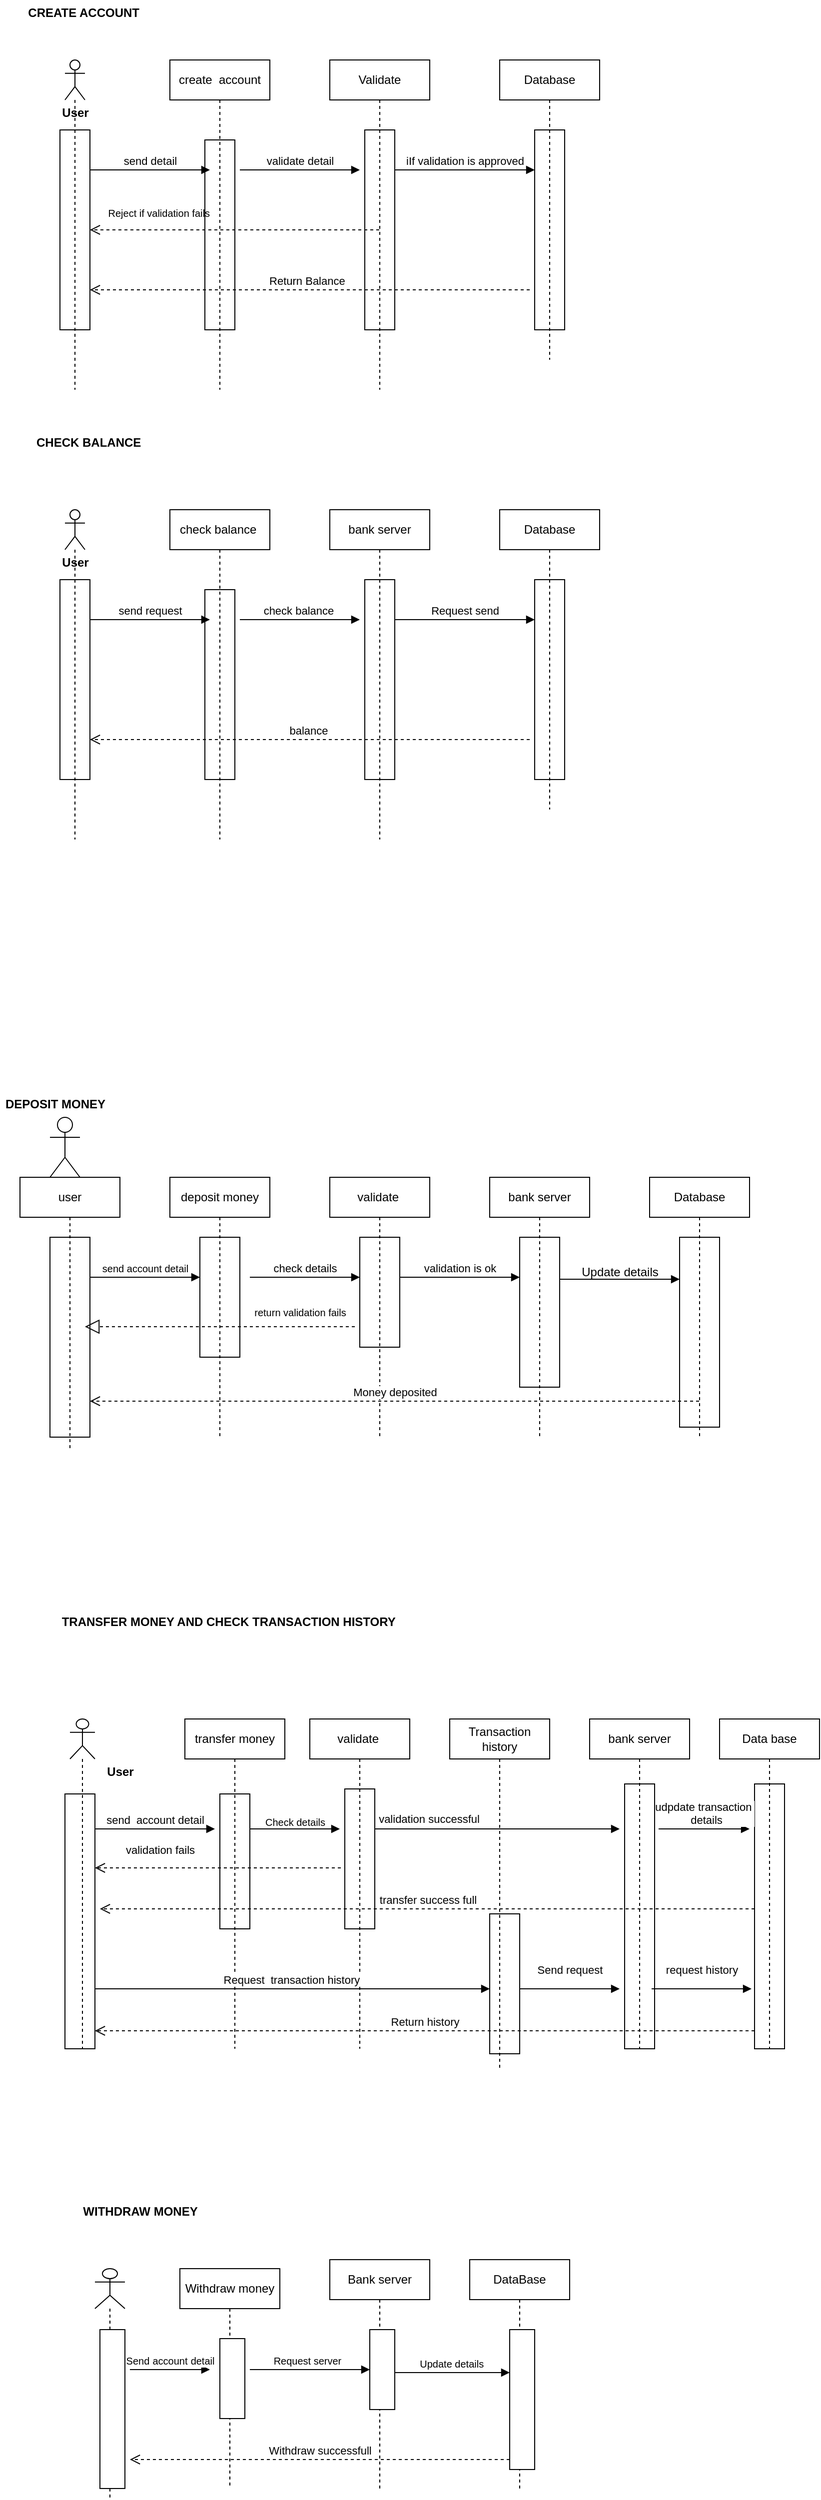 <mxfile version="21.6.5" type="google">
  <diagram name="Page-1" id="2YBvvXClWsGukQMizWep">
    <mxGraphModel grid="1" page="1" gridSize="10" guides="1" tooltips="1" connect="1" arrows="1" fold="1" pageScale="1" pageWidth="850" pageHeight="1100" math="0" shadow="0">
      <root>
        <mxCell id="0" />
        <mxCell id="1" parent="0" />
        <mxCell id="Ou_N5x9fKQxc97PZ3MWn-7" value="create&amp;nbsp; account" style="shape=umlLifeline;perimeter=lifelinePerimeter;whiteSpace=wrap;html=1;container=1;dropTarget=0;collapsible=0;recursiveResize=0;outlineConnect=0;portConstraint=eastwest;newEdgeStyle={&quot;edgeStyle&quot;:&quot;elbowEdgeStyle&quot;,&quot;elbow&quot;:&quot;vertical&quot;,&quot;curved&quot;:0,&quot;rounded&quot;:0};" vertex="1" parent="1">
          <mxGeometry x="200" y="80" width="100" height="330" as="geometry" />
        </mxCell>
        <mxCell id="Ou_N5x9fKQxc97PZ3MWn-10" value="" style="html=1;points=[];perimeter=orthogonalPerimeter;outlineConnect=0;targetShapes=umlLifeline;portConstraint=eastwest;newEdgeStyle={&quot;edgeStyle&quot;:&quot;elbowEdgeStyle&quot;,&quot;elbow&quot;:&quot;vertical&quot;,&quot;curved&quot;:0,&quot;rounded&quot;:0};fillColor=none;" vertex="1" parent="Ou_N5x9fKQxc97PZ3MWn-7">
          <mxGeometry x="35" y="80" width="30" height="190" as="geometry" />
        </mxCell>
        <mxCell id="Ou_N5x9fKQxc97PZ3MWn-5" value="" style="html=1;points=[];perimeter=orthogonalPerimeter;outlineConnect=0;targetShapes=umlLifeline;portConstraint=eastwest;newEdgeStyle={&quot;edgeStyle&quot;:&quot;elbowEdgeStyle&quot;,&quot;elbow&quot;:&quot;vertical&quot;,&quot;curved&quot;:0,&quot;rounded&quot;:0};" vertex="1" parent="1">
          <mxGeometry x="90" y="150" width="30" height="200" as="geometry" />
        </mxCell>
        <mxCell id="Ou_N5x9fKQxc97PZ3MWn-6" value="" style="shape=umlLifeline;perimeter=lifelinePerimeter;whiteSpace=wrap;html=1;container=1;dropTarget=0;collapsible=0;recursiveResize=0;outlineConnect=0;portConstraint=eastwest;newEdgeStyle={&quot;edgeStyle&quot;:&quot;elbowEdgeStyle&quot;,&quot;elbow&quot;:&quot;vertical&quot;,&quot;curved&quot;:0,&quot;rounded&quot;:0};participant=umlActor;" vertex="1" parent="1">
          <mxGeometry x="95" y="80" width="20" height="330" as="geometry" />
        </mxCell>
        <mxCell id="Ou_N5x9fKQxc97PZ3MWn-8" value="Validate" style="shape=umlLifeline;perimeter=lifelinePerimeter;whiteSpace=wrap;html=1;container=1;dropTarget=0;collapsible=0;recursiveResize=0;outlineConnect=0;portConstraint=eastwest;newEdgeStyle={&quot;edgeStyle&quot;:&quot;elbowEdgeStyle&quot;,&quot;elbow&quot;:&quot;vertical&quot;,&quot;curved&quot;:0,&quot;rounded&quot;:0};" vertex="1" parent="1">
          <mxGeometry x="360" y="80" width="100" height="330" as="geometry" />
        </mxCell>
        <mxCell id="Ou_N5x9fKQxc97PZ3MWn-12" value="" style="html=1;points=[];perimeter=orthogonalPerimeter;outlineConnect=0;targetShapes=umlLifeline;portConstraint=eastwest;newEdgeStyle={&quot;edgeStyle&quot;:&quot;elbowEdgeStyle&quot;,&quot;elbow&quot;:&quot;vertical&quot;,&quot;curved&quot;:0,&quot;rounded&quot;:0};fillColor=none;" vertex="1" parent="Ou_N5x9fKQxc97PZ3MWn-8">
          <mxGeometry x="35" y="70" width="30" height="200" as="geometry" />
        </mxCell>
        <mxCell id="Ou_N5x9fKQxc97PZ3MWn-9" value="Database" style="shape=umlLifeline;perimeter=lifelinePerimeter;whiteSpace=wrap;html=1;container=1;dropTarget=0;collapsible=0;recursiveResize=0;outlineConnect=0;portConstraint=eastwest;newEdgeStyle={&quot;edgeStyle&quot;:&quot;elbowEdgeStyle&quot;,&quot;elbow&quot;:&quot;vertical&quot;,&quot;curved&quot;:0,&quot;rounded&quot;:0};" vertex="1" parent="1">
          <mxGeometry x="530" y="80" width="100" height="300" as="geometry" />
        </mxCell>
        <mxCell id="Ou_N5x9fKQxc97PZ3MWn-13" value="" style="html=1;points=[];perimeter=orthogonalPerimeter;outlineConnect=0;targetShapes=umlLifeline;portConstraint=eastwest;newEdgeStyle={&quot;edgeStyle&quot;:&quot;elbowEdgeStyle&quot;,&quot;elbow&quot;:&quot;vertical&quot;,&quot;curved&quot;:0,&quot;rounded&quot;:0};fillColor=none;" vertex="1" parent="Ou_N5x9fKQxc97PZ3MWn-9">
          <mxGeometry x="35" y="70" width="30" height="200" as="geometry" />
        </mxCell>
        <mxCell id="Ou_N5x9fKQxc97PZ3MWn-15" value="send detail" style="html=1;verticalAlign=bottom;endArrow=block;edgeStyle=elbowEdgeStyle;elbow=vertical;curved=0;rounded=0;" edge="1" parent="1">
          <mxGeometry width="80" relative="1" as="geometry">
            <mxPoint x="120" y="190" as="sourcePoint" />
            <mxPoint x="240" y="190" as="targetPoint" />
          </mxGeometry>
        </mxCell>
        <mxCell id="Ou_N5x9fKQxc97PZ3MWn-16" value="validate detail" style="html=1;verticalAlign=bottom;endArrow=block;edgeStyle=elbowEdgeStyle;elbow=vertical;curved=0;rounded=0;" edge="1" parent="1">
          <mxGeometry width="80" relative="1" as="geometry">
            <mxPoint x="270" y="190" as="sourcePoint" />
            <mxPoint x="390" y="190" as="targetPoint" />
          </mxGeometry>
        </mxCell>
        <mxCell id="Ou_N5x9fKQxc97PZ3MWn-17" value="iIf validation is approved" style="html=1;verticalAlign=bottom;endArrow=block;edgeStyle=elbowEdgeStyle;elbow=vertical;curved=0;rounded=0;" edge="1" parent="1" target="Ou_N5x9fKQxc97PZ3MWn-13">
          <mxGeometry width="80" relative="1" as="geometry">
            <mxPoint x="425" y="190" as="sourcePoint" />
            <mxPoint x="545" y="190" as="targetPoint" />
          </mxGeometry>
        </mxCell>
        <mxCell id="Ou_N5x9fKQxc97PZ3MWn-19" value="&lt;span style=&quot;font-weight: normal;&quot;&gt;&lt;font style=&quot;font-size: 10px;&quot;&gt;Reject if validation fails&amp;nbsp;&lt;/font&gt;&lt;/span&gt;" style="text;align=center;fontStyle=1;verticalAlign=middle;spacingLeft=3;spacingRight=3;strokeColor=none;rotatable=0;points=[[0,0.5],[1,0.5]];portConstraint=eastwest;html=1;" vertex="1" parent="1">
          <mxGeometry x="150" y="220" width="80" height="26" as="geometry" />
        </mxCell>
        <mxCell id="Ou_N5x9fKQxc97PZ3MWn-20" value="" style="html=1;verticalAlign=bottom;endArrow=open;dashed=1;endSize=8;edgeStyle=elbowEdgeStyle;elbow=vertical;curved=0;rounded=0;" edge="1" parent="1" source="Ou_N5x9fKQxc97PZ3MWn-8">
          <mxGeometry relative="1" as="geometry">
            <mxPoint x="200" y="250" as="sourcePoint" />
            <mxPoint x="120" y="250" as="targetPoint" />
          </mxGeometry>
        </mxCell>
        <mxCell id="Ou_N5x9fKQxc97PZ3MWn-21" value="Return Balance&amp;nbsp;&amp;nbsp;" style="html=1;verticalAlign=bottom;endArrow=open;dashed=1;endSize=8;edgeStyle=elbowEdgeStyle;elbow=vertical;curved=0;rounded=0;" edge="1" parent="1" target="Ou_N5x9fKQxc97PZ3MWn-5">
          <mxGeometry relative="1" as="geometry">
            <mxPoint x="560" y="310" as="sourcePoint" />
            <mxPoint x="480" y="310" as="targetPoint" />
          </mxGeometry>
        </mxCell>
        <mxCell id="Ou_N5x9fKQxc97PZ3MWn-22" value="User" style="text;align=center;fontStyle=1;verticalAlign=middle;spacingLeft=3;spacingRight=3;strokeColor=none;rotatable=0;points=[[0,0.5],[1,0.5]];portConstraint=eastwest;html=1;" vertex="1" parent="1">
          <mxGeometry x="65" y="120" width="80" height="26" as="geometry" />
        </mxCell>
        <mxCell id="MSEH762dAfrZzI9FpVPi-16" value="check balance&amp;nbsp;" style="shape=umlLifeline;perimeter=lifelinePerimeter;whiteSpace=wrap;html=1;container=1;dropTarget=0;collapsible=0;recursiveResize=0;outlineConnect=0;portConstraint=eastwest;newEdgeStyle={&quot;edgeStyle&quot;:&quot;elbowEdgeStyle&quot;,&quot;elbow&quot;:&quot;vertical&quot;,&quot;curved&quot;:0,&quot;rounded&quot;:0};" vertex="1" parent="1">
          <mxGeometry x="200" y="530" width="100" height="330" as="geometry" />
        </mxCell>
        <mxCell id="MSEH762dAfrZzI9FpVPi-17" value="" style="html=1;points=[];perimeter=orthogonalPerimeter;outlineConnect=0;targetShapes=umlLifeline;portConstraint=eastwest;newEdgeStyle={&quot;edgeStyle&quot;:&quot;elbowEdgeStyle&quot;,&quot;elbow&quot;:&quot;vertical&quot;,&quot;curved&quot;:0,&quot;rounded&quot;:0};fillColor=none;" vertex="1" parent="MSEH762dAfrZzI9FpVPi-16">
          <mxGeometry x="35" y="80" width="30" height="190" as="geometry" />
        </mxCell>
        <mxCell id="MSEH762dAfrZzI9FpVPi-18" value="" style="html=1;points=[];perimeter=orthogonalPerimeter;outlineConnect=0;targetShapes=umlLifeline;portConstraint=eastwest;newEdgeStyle={&quot;edgeStyle&quot;:&quot;elbowEdgeStyle&quot;,&quot;elbow&quot;:&quot;vertical&quot;,&quot;curved&quot;:0,&quot;rounded&quot;:0};" vertex="1" parent="1">
          <mxGeometry x="90" y="600" width="30" height="200" as="geometry" />
        </mxCell>
        <mxCell id="MSEH762dAfrZzI9FpVPi-19" value="" style="shape=umlLifeline;perimeter=lifelinePerimeter;whiteSpace=wrap;html=1;container=1;dropTarget=0;collapsible=0;recursiveResize=0;outlineConnect=0;portConstraint=eastwest;newEdgeStyle={&quot;edgeStyle&quot;:&quot;elbowEdgeStyle&quot;,&quot;elbow&quot;:&quot;vertical&quot;,&quot;curved&quot;:0,&quot;rounded&quot;:0};participant=umlActor;" vertex="1" parent="1">
          <mxGeometry x="95" y="530" width="20" height="330" as="geometry" />
        </mxCell>
        <mxCell id="MSEH762dAfrZzI9FpVPi-20" value="bank server" style="shape=umlLifeline;perimeter=lifelinePerimeter;whiteSpace=wrap;html=1;container=1;dropTarget=0;collapsible=0;recursiveResize=0;outlineConnect=0;portConstraint=eastwest;newEdgeStyle={&quot;edgeStyle&quot;:&quot;elbowEdgeStyle&quot;,&quot;elbow&quot;:&quot;vertical&quot;,&quot;curved&quot;:0,&quot;rounded&quot;:0};" vertex="1" parent="1">
          <mxGeometry x="360" y="530" width="100" height="330" as="geometry" />
        </mxCell>
        <mxCell id="MSEH762dAfrZzI9FpVPi-21" value="" style="html=1;points=[];perimeter=orthogonalPerimeter;outlineConnect=0;targetShapes=umlLifeline;portConstraint=eastwest;newEdgeStyle={&quot;edgeStyle&quot;:&quot;elbowEdgeStyle&quot;,&quot;elbow&quot;:&quot;vertical&quot;,&quot;curved&quot;:0,&quot;rounded&quot;:0};fillColor=none;" vertex="1" parent="MSEH762dAfrZzI9FpVPi-20">
          <mxGeometry x="35" y="70" width="30" height="200" as="geometry" />
        </mxCell>
        <mxCell id="MSEH762dAfrZzI9FpVPi-22" value="Database" style="shape=umlLifeline;perimeter=lifelinePerimeter;whiteSpace=wrap;html=1;container=1;dropTarget=0;collapsible=0;recursiveResize=0;outlineConnect=0;portConstraint=eastwest;newEdgeStyle={&quot;edgeStyle&quot;:&quot;elbowEdgeStyle&quot;,&quot;elbow&quot;:&quot;vertical&quot;,&quot;curved&quot;:0,&quot;rounded&quot;:0};" vertex="1" parent="1">
          <mxGeometry x="530" y="530" width="100" height="300" as="geometry" />
        </mxCell>
        <mxCell id="MSEH762dAfrZzI9FpVPi-23" value="" style="html=1;points=[];perimeter=orthogonalPerimeter;outlineConnect=0;targetShapes=umlLifeline;portConstraint=eastwest;newEdgeStyle={&quot;edgeStyle&quot;:&quot;elbowEdgeStyle&quot;,&quot;elbow&quot;:&quot;vertical&quot;,&quot;curved&quot;:0,&quot;rounded&quot;:0};fillColor=none;" vertex="1" parent="MSEH762dAfrZzI9FpVPi-22">
          <mxGeometry x="35" y="70" width="30" height="200" as="geometry" />
        </mxCell>
        <mxCell id="MSEH762dAfrZzI9FpVPi-24" value="send request" style="html=1;verticalAlign=bottom;endArrow=block;edgeStyle=elbowEdgeStyle;elbow=horizontal;curved=0;rounded=0;" edge="1" parent="1">
          <mxGeometry width="80" relative="1" as="geometry">
            <mxPoint x="120" y="640" as="sourcePoint" />
            <mxPoint x="240" y="640" as="targetPoint" />
          </mxGeometry>
        </mxCell>
        <mxCell id="MSEH762dAfrZzI9FpVPi-25" value="check balance&amp;nbsp;" style="html=1;verticalAlign=bottom;endArrow=block;edgeStyle=elbowEdgeStyle;elbow=horizontal;curved=0;rounded=0;" edge="1" parent="1">
          <mxGeometry width="80" relative="1" as="geometry">
            <mxPoint x="270" y="640" as="sourcePoint" />
            <mxPoint x="390" y="640" as="targetPoint" />
            <Array as="points">
              <mxPoint x="340" y="630" />
            </Array>
          </mxGeometry>
        </mxCell>
        <mxCell id="MSEH762dAfrZzI9FpVPi-26" value="Request send" style="html=1;verticalAlign=bottom;endArrow=block;edgeStyle=elbowEdgeStyle;elbow=vertical;curved=0;rounded=0;" edge="1" parent="1" target="MSEH762dAfrZzI9FpVPi-23">
          <mxGeometry width="80" relative="1" as="geometry">
            <mxPoint x="425" y="640" as="sourcePoint" />
            <mxPoint x="545" y="640" as="targetPoint" />
          </mxGeometry>
        </mxCell>
        <mxCell id="MSEH762dAfrZzI9FpVPi-29" value="balance&amp;nbsp;" style="html=1;verticalAlign=bottom;endArrow=open;dashed=1;endSize=8;edgeStyle=elbowEdgeStyle;elbow=vertical;curved=0;rounded=0;" edge="1" parent="1" target="MSEH762dAfrZzI9FpVPi-18">
          <mxGeometry relative="1" as="geometry">
            <mxPoint x="560" y="760" as="sourcePoint" />
            <mxPoint x="480" y="760" as="targetPoint" />
          </mxGeometry>
        </mxCell>
        <mxCell id="MSEH762dAfrZzI9FpVPi-30" value="User" style="text;align=center;fontStyle=1;verticalAlign=middle;spacingLeft=3;spacingRight=3;strokeColor=none;rotatable=0;points=[[0,0.5],[1,0.5]];portConstraint=eastwest;html=1;" vertex="1" parent="1">
          <mxGeometry x="65" y="570" width="80" height="26" as="geometry" />
        </mxCell>
        <mxCell id="MSEH762dAfrZzI9FpVPi-52" value="deposit money" style="shape=umlLifeline;perimeter=lifelinePerimeter;whiteSpace=wrap;html=1;container=1;dropTarget=0;collapsible=0;recursiveResize=0;outlineConnect=0;portConstraint=eastwest;newEdgeStyle={&quot;edgeStyle&quot;:&quot;elbowEdgeStyle&quot;,&quot;elbow&quot;:&quot;vertical&quot;,&quot;curved&quot;:0,&quot;rounded&quot;:0};" vertex="1" parent="1">
          <mxGeometry x="200" y="1198" width="100" height="260" as="geometry" />
        </mxCell>
        <mxCell id="MSEH762dAfrZzI9FpVPi-53" value="" style="html=1;points=[];perimeter=orthogonalPerimeter;outlineConnect=0;targetShapes=umlLifeline;portConstraint=eastwest;newEdgeStyle={&quot;edgeStyle&quot;:&quot;elbowEdgeStyle&quot;,&quot;elbow&quot;:&quot;vertical&quot;,&quot;curved&quot;:0,&quot;rounded&quot;:0};fillColor=none;" vertex="1" parent="MSEH762dAfrZzI9FpVPi-52">
          <mxGeometry x="30" y="60" width="40" height="120" as="geometry" />
        </mxCell>
        <mxCell id="MSEH762dAfrZzI9FpVPi-54" value="validate&amp;nbsp;" style="shape=umlLifeline;perimeter=lifelinePerimeter;whiteSpace=wrap;html=1;container=1;dropTarget=0;collapsible=0;recursiveResize=0;outlineConnect=0;portConstraint=eastwest;newEdgeStyle={&quot;edgeStyle&quot;:&quot;elbowEdgeStyle&quot;,&quot;elbow&quot;:&quot;vertical&quot;,&quot;curved&quot;:0,&quot;rounded&quot;:0};" vertex="1" parent="1">
          <mxGeometry x="360" y="1198" width="100" height="260" as="geometry" />
        </mxCell>
        <mxCell id="MSEH762dAfrZzI9FpVPi-55" value="" style="html=1;points=[];perimeter=orthogonalPerimeter;outlineConnect=0;targetShapes=umlLifeline;portConstraint=eastwest;newEdgeStyle={&quot;edgeStyle&quot;:&quot;elbowEdgeStyle&quot;,&quot;elbow&quot;:&quot;vertical&quot;,&quot;curved&quot;:0,&quot;rounded&quot;:0};fillColor=none;" vertex="1" parent="MSEH762dAfrZzI9FpVPi-54">
          <mxGeometry x="30" y="60" width="40" height="110" as="geometry" />
        </mxCell>
        <mxCell id="MSEH762dAfrZzI9FpVPi-56" value="bank server" style="shape=umlLifeline;perimeter=lifelinePerimeter;whiteSpace=wrap;html=1;container=1;dropTarget=0;collapsible=0;recursiveResize=0;outlineConnect=0;portConstraint=eastwest;newEdgeStyle={&quot;edgeStyle&quot;:&quot;elbowEdgeStyle&quot;,&quot;elbow&quot;:&quot;vertical&quot;,&quot;curved&quot;:0,&quot;rounded&quot;:0};" vertex="1" parent="1">
          <mxGeometry x="520" y="1198" width="100" height="262" as="geometry" />
        </mxCell>
        <mxCell id="MSEH762dAfrZzI9FpVPi-57" value="" style="html=1;points=[];perimeter=orthogonalPerimeter;outlineConnect=0;targetShapes=umlLifeline;portConstraint=eastwest;newEdgeStyle={&quot;edgeStyle&quot;:&quot;elbowEdgeStyle&quot;,&quot;elbow&quot;:&quot;vertical&quot;,&quot;curved&quot;:0,&quot;rounded&quot;:0};fillColor=none;" vertex="1" parent="MSEH762dAfrZzI9FpVPi-56">
          <mxGeometry x="30" y="60" width="40" height="150" as="geometry" />
        </mxCell>
        <mxCell id="MSEH762dAfrZzI9FpVPi-58" value="user" style="shape=umlLifeline;perimeter=lifelinePerimeter;whiteSpace=wrap;html=1;container=1;dropTarget=0;collapsible=0;recursiveResize=0;outlineConnect=0;portConstraint=eastwest;newEdgeStyle={&quot;edgeStyle&quot;:&quot;elbowEdgeStyle&quot;,&quot;elbow&quot;:&quot;vertical&quot;,&quot;curved&quot;:0,&quot;rounded&quot;:0};" vertex="1" parent="1">
          <mxGeometry x="50" y="1198" width="100" height="272" as="geometry" />
        </mxCell>
        <mxCell id="MSEH762dAfrZzI9FpVPi-59" value="" style="html=1;points=[];perimeter=orthogonalPerimeter;outlineConnect=0;targetShapes=umlLifeline;portConstraint=eastwest;newEdgeStyle={&quot;edgeStyle&quot;:&quot;elbowEdgeStyle&quot;,&quot;elbow&quot;:&quot;vertical&quot;,&quot;curved&quot;:0,&quot;rounded&quot;:0};fillColor=none;" vertex="1" parent="MSEH762dAfrZzI9FpVPi-58">
          <mxGeometry x="30" y="60" width="40" height="200" as="geometry" />
        </mxCell>
        <mxCell id="MSEH762dAfrZzI9FpVPi-60" value="" style="shape=umlActor;verticalLabelPosition=bottom;verticalAlign=top;html=1;" vertex="1" parent="1">
          <mxGeometry x="80" y="1138" width="30" height="60" as="geometry" />
        </mxCell>
        <mxCell id="MSEH762dAfrZzI9FpVPi-61" value="&lt;span style=&quot;font-size: 10px;&quot;&gt;send account detail&lt;/span&gt;" style="html=1;verticalAlign=bottom;endArrow=block;edgeStyle=elbowEdgeStyle;elbow=vertical;curved=0;rounded=0;" edge="1" parent="1" target="MSEH762dAfrZzI9FpVPi-53">
          <mxGeometry width="80" relative="1" as="geometry">
            <mxPoint x="120" y="1298" as="sourcePoint" />
            <mxPoint x="200" y="1298" as="targetPoint" />
          </mxGeometry>
        </mxCell>
        <mxCell id="MSEH762dAfrZzI9FpVPi-62" value="check details" style="html=1;verticalAlign=bottom;endArrow=block;edgeStyle=elbowEdgeStyle;elbow=vertical;curved=0;rounded=0;" edge="1" parent="1">
          <mxGeometry width="80" relative="1" as="geometry">
            <mxPoint x="280" y="1298" as="sourcePoint" />
            <mxPoint x="390" y="1298" as="targetPoint" />
          </mxGeometry>
        </mxCell>
        <mxCell id="MSEH762dAfrZzI9FpVPi-63" value="validation is ok" style="html=1;verticalAlign=bottom;endArrow=block;edgeStyle=elbowEdgeStyle;elbow=vertical;curved=0;rounded=0;" edge="1" parent="1" target="MSEH762dAfrZzI9FpVPi-57">
          <mxGeometry width="80" relative="1" as="geometry">
            <mxPoint x="430" y="1298" as="sourcePoint" />
            <mxPoint x="540" y="1298" as="targetPoint" />
          </mxGeometry>
        </mxCell>
        <mxCell id="MSEH762dAfrZzI9FpVPi-64" value="" style="endArrow=block;dashed=1;endFill=0;endSize=12;html=1;rounded=0;" edge="1" parent="1">
          <mxGeometry width="160" relative="1" as="geometry">
            <mxPoint x="385" y="1347.5" as="sourcePoint" />
            <mxPoint x="115" y="1347.5" as="targetPoint" />
          </mxGeometry>
        </mxCell>
        <mxCell id="MSEH762dAfrZzI9FpVPi-65" value="&lt;font style=&quot;font-size: 10px;&quot;&gt;&lt;span style=&quot;font-weight: normal;&quot;&gt;return validation&lt;/span&gt; &lt;span style=&quot;font-weight: normal;&quot;&gt;fails&lt;/span&gt;&lt;/font&gt;" style="text;align=center;fontStyle=1;verticalAlign=middle;spacingLeft=3;spacingRight=3;strokeColor=none;rotatable=0;points=[[0,0.5],[1,0.5]];portConstraint=eastwest;html=1;" vertex="1" parent="1">
          <mxGeometry x="290" y="1320" width="80" height="26" as="geometry" />
        </mxCell>
        <mxCell id="MSEH762dAfrZzI9FpVPi-68" value="Database" style="shape=umlLifeline;perimeter=lifelinePerimeter;whiteSpace=wrap;html=1;container=1;dropTarget=0;collapsible=0;recursiveResize=0;outlineConnect=0;portConstraint=eastwest;newEdgeStyle={&quot;edgeStyle&quot;:&quot;elbowEdgeStyle&quot;,&quot;elbow&quot;:&quot;vertical&quot;,&quot;curved&quot;:0,&quot;rounded&quot;:0};" vertex="1" parent="1">
          <mxGeometry x="680" y="1198" width="100" height="262" as="geometry" />
        </mxCell>
        <mxCell id="MSEH762dAfrZzI9FpVPi-71" value="" style="html=1;points=[];perimeter=orthogonalPerimeter;outlineConnect=0;targetShapes=umlLifeline;portConstraint=eastwest;newEdgeStyle={&quot;edgeStyle&quot;:&quot;elbowEdgeStyle&quot;,&quot;elbow&quot;:&quot;vertical&quot;,&quot;curved&quot;:0,&quot;rounded&quot;:0};fillColor=none;" vertex="1" parent="MSEH762dAfrZzI9FpVPi-68">
          <mxGeometry x="30" y="60" width="40" height="190" as="geometry" />
        </mxCell>
        <mxCell id="MSEH762dAfrZzI9FpVPi-70" value="" style="html=1;verticalAlign=bottom;endArrow=block;edgeStyle=elbowEdgeStyle;elbow=vertical;curved=0;rounded=0;" edge="1" parent="1">
          <mxGeometry width="80" relative="1" as="geometry">
            <mxPoint x="590" y="1300" as="sourcePoint" />
            <mxPoint x="710" y="1300" as="targetPoint" />
          </mxGeometry>
        </mxCell>
        <mxCell id="MSEH762dAfrZzI9FpVPi-73" value="&lt;span style=&quot;font-weight: normal;&quot;&gt;Update&lt;/span&gt; &lt;span style=&quot;font-weight: normal;&quot;&gt;details&lt;/span&gt;" style="text;align=center;fontStyle=1;verticalAlign=middle;spacingLeft=3;spacingRight=3;strokeColor=none;rotatable=0;points=[[0,0.5],[1,0.5]];portConstraint=eastwest;html=1;" vertex="1" parent="1">
          <mxGeometry x="610" y="1280" width="80" height="26" as="geometry" />
        </mxCell>
        <mxCell id="MSEH762dAfrZzI9FpVPi-75" value="Money deposited" style="html=1;verticalAlign=bottom;endArrow=open;dashed=1;endSize=8;edgeStyle=elbowEdgeStyle;elbow=vertical;curved=0;rounded=0;" edge="1" parent="1">
          <mxGeometry relative="1" as="geometry">
            <mxPoint x="729.5" y="1422" as="sourcePoint" />
            <mxPoint x="120" y="1422" as="targetPoint" />
          </mxGeometry>
        </mxCell>
        <mxCell id="MSEH762dAfrZzI9FpVPi-86" value="transfer money" style="shape=umlLifeline;perimeter=lifelinePerimeter;whiteSpace=wrap;html=1;container=1;dropTarget=0;collapsible=0;recursiveResize=0;outlineConnect=0;portConstraint=eastwest;newEdgeStyle={&quot;edgeStyle&quot;:&quot;elbowEdgeStyle&quot;,&quot;elbow&quot;:&quot;vertical&quot;,&quot;curved&quot;:0,&quot;rounded&quot;:0};" vertex="1" parent="1">
          <mxGeometry x="215" y="1740" width="100" height="330" as="geometry" />
        </mxCell>
        <mxCell id="MSEH762dAfrZzI9FpVPi-87" value="" style="html=1;points=[];perimeter=orthogonalPerimeter;outlineConnect=0;targetShapes=umlLifeline;portConstraint=eastwest;newEdgeStyle={&quot;edgeStyle&quot;:&quot;elbowEdgeStyle&quot;,&quot;elbow&quot;:&quot;vertical&quot;,&quot;curved&quot;:0,&quot;rounded&quot;:0};fillColor=none;strokeColor=default;" vertex="1" parent="MSEH762dAfrZzI9FpVPi-86">
          <mxGeometry x="35" y="75" width="30" height="135" as="geometry" />
        </mxCell>
        <mxCell id="MSEH762dAfrZzI9FpVPi-89" value="" style="shape=umlLifeline;perimeter=lifelinePerimeter;whiteSpace=wrap;html=1;container=1;dropTarget=0;collapsible=0;recursiveResize=0;outlineConnect=0;portConstraint=eastwest;newEdgeStyle={&quot;edgeStyle&quot;:&quot;elbowEdgeStyle&quot;,&quot;elbow&quot;:&quot;vertical&quot;,&quot;curved&quot;:0,&quot;rounded&quot;:0};participant=umlActor;" vertex="1" parent="1">
          <mxGeometry x="100" y="1740" width="25" height="330" as="geometry" />
        </mxCell>
        <mxCell id="MSEH762dAfrZzI9FpVPi-88" value="" style="html=1;points=[];perimeter=orthogonalPerimeter;outlineConnect=0;targetShapes=umlLifeline;portConstraint=eastwest;newEdgeStyle={&quot;edgeStyle&quot;:&quot;elbowEdgeStyle&quot;,&quot;elbow&quot;:&quot;vertical&quot;,&quot;curved&quot;:0,&quot;rounded&quot;:0};fillColor=none;" vertex="1" parent="MSEH762dAfrZzI9FpVPi-89">
          <mxGeometry x="-5" y="75" width="30" height="255" as="geometry" />
        </mxCell>
        <mxCell id="MSEH762dAfrZzI9FpVPi-90" value="validate&amp;nbsp;" style="shape=umlLifeline;perimeter=lifelinePerimeter;whiteSpace=wrap;html=1;container=1;dropTarget=0;collapsible=0;recursiveResize=0;outlineConnect=0;portConstraint=eastwest;newEdgeStyle={&quot;edgeStyle&quot;:&quot;elbowEdgeStyle&quot;,&quot;elbow&quot;:&quot;vertical&quot;,&quot;curved&quot;:0,&quot;rounded&quot;:0};" vertex="1" parent="1">
          <mxGeometry x="340" y="1740" width="100" height="330" as="geometry" />
        </mxCell>
        <mxCell id="MSEH762dAfrZzI9FpVPi-91" value="" style="html=1;points=[];perimeter=orthogonalPerimeter;outlineConnect=0;targetShapes=umlLifeline;portConstraint=eastwest;newEdgeStyle={&quot;edgeStyle&quot;:&quot;elbowEdgeStyle&quot;,&quot;elbow&quot;:&quot;vertical&quot;,&quot;curved&quot;:0,&quot;rounded&quot;:0};fillColor=none;" vertex="1" parent="MSEH762dAfrZzI9FpVPi-90">
          <mxGeometry x="35" y="70" width="30" height="140" as="geometry" />
        </mxCell>
        <mxCell id="MSEH762dAfrZzI9FpVPi-92" value="Transaction history" style="shape=umlLifeline;perimeter=lifelinePerimeter;whiteSpace=wrap;html=1;container=1;dropTarget=0;collapsible=0;recursiveResize=0;outlineConnect=0;portConstraint=eastwest;newEdgeStyle={&quot;edgeStyle&quot;:&quot;elbowEdgeStyle&quot;,&quot;elbow&quot;:&quot;vertical&quot;,&quot;curved&quot;:0,&quot;rounded&quot;:0};" vertex="1" parent="1">
          <mxGeometry x="480" y="1740" width="100" height="350" as="geometry" />
        </mxCell>
        <mxCell id="MSEH762dAfrZzI9FpVPi-93" value="" style="html=1;points=[];perimeter=orthogonalPerimeter;outlineConnect=0;targetShapes=umlLifeline;portConstraint=eastwest;newEdgeStyle={&quot;edgeStyle&quot;:&quot;elbowEdgeStyle&quot;,&quot;elbow&quot;:&quot;vertical&quot;,&quot;curved&quot;:0,&quot;rounded&quot;:0};fillColor=none;" vertex="1" parent="MSEH762dAfrZzI9FpVPi-92">
          <mxGeometry x="40" y="195" width="30" height="140" as="geometry" />
        </mxCell>
        <mxCell id="MSEH762dAfrZzI9FpVPi-94" value="send&amp;nbsp; account detail" style="html=1;verticalAlign=bottom;endArrow=block;edgeStyle=elbowEdgeStyle;elbow=horizontal;curved=0;rounded=0;" edge="1" parent="1">
          <mxGeometry width="80" relative="1" as="geometry">
            <mxPoint x="125" y="1850" as="sourcePoint" />
            <mxPoint x="245" y="1850" as="targetPoint" />
          </mxGeometry>
        </mxCell>
        <mxCell id="MSEH762dAfrZzI9FpVPi-95" value="" style="html=1;verticalAlign=bottom;endArrow=block;edgeStyle=elbowEdgeStyle;elbow=horizontal;curved=0;rounded=0;" edge="1" parent="1">
          <mxGeometry width="80" relative="1" as="geometry">
            <mxPoint x="280" y="1850" as="sourcePoint" />
            <mxPoint x="370" y="1850" as="targetPoint" />
            <Array as="points">
              <mxPoint x="350" y="1830" />
            </Array>
          </mxGeometry>
        </mxCell>
        <mxCell id="MSEH762dAfrZzI9FpVPi-98" value="User" style="text;align=center;fontStyle=1;verticalAlign=middle;spacingLeft=3;spacingRight=3;strokeColor=none;rotatable=0;points=[[0,0.5],[1,0.5]];portConstraint=eastwest;html=1;" vertex="1" parent="1">
          <mxGeometry x="110" y="1780" width="80" height="26" as="geometry" />
        </mxCell>
        <mxCell id="MSEH762dAfrZzI9FpVPi-99" value="bank server" style="shape=umlLifeline;perimeter=lifelinePerimeter;whiteSpace=wrap;html=1;container=1;dropTarget=0;collapsible=0;recursiveResize=0;outlineConnect=0;portConstraint=eastwest;newEdgeStyle={&quot;edgeStyle&quot;:&quot;elbowEdgeStyle&quot;,&quot;elbow&quot;:&quot;vertical&quot;,&quot;curved&quot;:0,&quot;rounded&quot;:0};" vertex="1" parent="1">
          <mxGeometry x="620" y="1740" width="100" height="330" as="geometry" />
        </mxCell>
        <mxCell id="MSEH762dAfrZzI9FpVPi-100" value="" style="html=1;points=[];perimeter=orthogonalPerimeter;outlineConnect=0;targetShapes=umlLifeline;portConstraint=eastwest;newEdgeStyle={&quot;edgeStyle&quot;:&quot;elbowEdgeStyle&quot;,&quot;elbow&quot;:&quot;vertical&quot;,&quot;curved&quot;:0,&quot;rounded&quot;:0};fillColor=none;" vertex="1" parent="MSEH762dAfrZzI9FpVPi-99">
          <mxGeometry x="35" y="65" width="30" height="265" as="geometry" />
        </mxCell>
        <mxCell id="MSEH762dAfrZzI9FpVPi-101" value="Data base" style="shape=umlLifeline;perimeter=lifelinePerimeter;whiteSpace=wrap;html=1;container=1;dropTarget=0;collapsible=0;recursiveResize=0;outlineConnect=0;portConstraint=eastwest;newEdgeStyle={&quot;edgeStyle&quot;:&quot;elbowEdgeStyle&quot;,&quot;elbow&quot;:&quot;vertical&quot;,&quot;curved&quot;:0,&quot;rounded&quot;:0};" vertex="1" parent="1">
          <mxGeometry x="750" y="1740" width="100" height="330" as="geometry" />
        </mxCell>
        <mxCell id="MSEH762dAfrZzI9FpVPi-102" value="" style="html=1;points=[];perimeter=orthogonalPerimeter;outlineConnect=0;targetShapes=umlLifeline;portConstraint=eastwest;newEdgeStyle={&quot;edgeStyle&quot;:&quot;elbowEdgeStyle&quot;,&quot;elbow&quot;:&quot;vertical&quot;,&quot;curved&quot;:0,&quot;rounded&quot;:0};fillColor=none;" vertex="1" parent="MSEH762dAfrZzI9FpVPi-101">
          <mxGeometry x="35" y="65" width="30" height="265" as="geometry" />
        </mxCell>
        <mxCell id="MSEH762dAfrZzI9FpVPi-104" value="&lt;span style=&quot;font-weight: normal;&quot;&gt;&lt;font style=&quot;font-size: 10px;&quot;&gt;Check details&lt;/font&gt;&lt;/span&gt;" style="text;align=center;fontStyle=1;verticalAlign=middle;spacingLeft=3;spacingRight=3;strokeColor=none;rotatable=0;points=[[0,0.5],[1,0.5]];portConstraint=eastwest;html=1;" vertex="1" parent="1">
          <mxGeometry x="290" y="1830" width="70" height="26" as="geometry" />
        </mxCell>
        <mxCell id="MSEH762dAfrZzI9FpVPi-105" value="validation successful" style="html=1;verticalAlign=bottom;endArrow=block;edgeStyle=elbowEdgeStyle;elbow=vertical;curved=0;rounded=0;" edge="1" parent="1">
          <mxGeometry x="-0.553" y="1" width="80" relative="1" as="geometry">
            <mxPoint x="405" y="1851" as="sourcePoint" />
            <mxPoint x="650" y="1850" as="targetPoint" />
            <Array as="points">
              <mxPoint x="640" y="1850" />
            </Array>
            <mxPoint as="offset" />
          </mxGeometry>
        </mxCell>
        <mxCell id="MSEH762dAfrZzI9FpVPi-106" value="udpdate transaction&amp;nbsp;&lt;br&gt;&amp;nbsp;details" style="html=1;verticalAlign=bottom;endArrow=block;edgeStyle=elbowEdgeStyle;elbow=vertical;curved=0;rounded=0;" edge="1" parent="1">
          <mxGeometry width="80" relative="1" as="geometry">
            <mxPoint x="689" y="1850" as="sourcePoint" />
            <mxPoint x="780" y="1850" as="targetPoint" />
            <Array as="points">
              <mxPoint x="749" y="1850" />
            </Array>
          </mxGeometry>
        </mxCell>
        <mxCell id="8_799_SWIJla3zXmq7OY-2" value="transfer success full" style="html=1;verticalAlign=bottom;endArrow=open;dashed=1;endSize=8;edgeStyle=elbowEdgeStyle;elbow=vertical;curved=0;rounded=0;" edge="1" parent="1" source="MSEH762dAfrZzI9FpVPi-102">
          <mxGeometry relative="1" as="geometry">
            <mxPoint x="460" y="1921" as="sourcePoint" />
            <mxPoint x="130" y="1930" as="targetPoint" />
          </mxGeometry>
        </mxCell>
        <mxCell id="8_799_SWIJla3zXmq7OY-3" value="validation fails" style="html=1;verticalAlign=bottom;endArrow=open;dashed=1;endSize=8;edgeStyle=elbowEdgeStyle;elbow=vertical;curved=0;rounded=0;" edge="1" parent="1" target="MSEH762dAfrZzI9FpVPi-88">
          <mxGeometry x="0.471" y="-9" relative="1" as="geometry">
            <mxPoint x="371" y="1889" as="sourcePoint" />
            <mxPoint x="291" y="1889" as="targetPoint" />
            <mxPoint as="offset" />
          </mxGeometry>
        </mxCell>
        <mxCell id="8_799_SWIJla3zXmq7OY-4" value="Request&amp;nbsp; transaction history&amp;nbsp;" style="html=1;verticalAlign=bottom;endArrow=block;edgeStyle=elbowEdgeStyle;elbow=vertical;curved=0;rounded=0;" edge="1" parent="1">
          <mxGeometry width="80" relative="1" as="geometry">
            <mxPoint x="125" y="2010" as="sourcePoint" />
            <mxPoint x="520" y="2010" as="targetPoint" />
            <mxPoint as="offset" />
          </mxGeometry>
        </mxCell>
        <mxCell id="8_799_SWIJla3zXmq7OY-5" value="Send request" style="html=1;verticalAlign=bottom;endArrow=block;edgeStyle=elbowEdgeStyle;elbow=vertical;curved=0;rounded=0;" edge="1" parent="1">
          <mxGeometry y="10" width="80" relative="1" as="geometry">
            <mxPoint x="550" y="2010" as="sourcePoint" />
            <mxPoint x="650" y="2010" as="targetPoint" />
            <mxPoint as="offset" />
          </mxGeometry>
        </mxCell>
        <mxCell id="8_799_SWIJla3zXmq7OY-6" value="request history" style="html=1;verticalAlign=bottom;endArrow=block;edgeStyle=elbowEdgeStyle;elbow=vertical;curved=0;rounded=0;" edge="1" parent="1">
          <mxGeometry y="10" width="80" relative="1" as="geometry">
            <mxPoint x="682" y="2010" as="sourcePoint" />
            <mxPoint x="782" y="2010" as="targetPoint" />
            <mxPoint as="offset" />
          </mxGeometry>
        </mxCell>
        <mxCell id="8_799_SWIJla3zXmq7OY-7" value="Return history" style="html=1;verticalAlign=bottom;endArrow=open;dashed=1;endSize=8;edgeStyle=elbowEdgeStyle;elbow=vertical;curved=0;rounded=0;" edge="1" parent="1" source="MSEH762dAfrZzI9FpVPi-102">
          <mxGeometry relative="1" as="geometry">
            <mxPoint x="799.5" y="2052" as="sourcePoint" />
            <mxPoint x="125" y="2052" as="targetPoint" />
          </mxGeometry>
        </mxCell>
        <mxCell id="8_799_SWIJla3zXmq7OY-8" value="CREATE ACCOUNT&amp;nbsp;" style="text;align=center;fontStyle=1;verticalAlign=middle;spacingLeft=3;spacingRight=3;strokeColor=none;rotatable=0;points=[[0,0.5],[1,0.5]];portConstraint=eastwest;html=1;" vertex="1" parent="1">
          <mxGeometry x="60" y="20" width="110" height="26" as="geometry" />
        </mxCell>
        <mxCell id="8_799_SWIJla3zXmq7OY-9" value="CHECK BALANCE&amp;nbsp;" style="text;align=center;fontStyle=1;verticalAlign=middle;spacingLeft=3;spacingRight=3;strokeColor=none;rotatable=0;points=[[0,0.5],[1,0.5]];portConstraint=eastwest;html=1;" vertex="1" parent="1">
          <mxGeometry x="60" y="450" width="120" height="26" as="geometry" />
        </mxCell>
        <mxCell id="8_799_SWIJla3zXmq7OY-11" value="DEPOSIT MONEY" style="text;align=center;fontStyle=1;verticalAlign=middle;spacingLeft=3;spacingRight=3;strokeColor=none;rotatable=0;points=[[0,0.5],[1,0.5]];portConstraint=eastwest;html=1;" vertex="1" parent="1">
          <mxGeometry x="30" y="1112" width="110" height="26" as="geometry" />
        </mxCell>
        <mxCell id="8_799_SWIJla3zXmq7OY-12" value="TRANSFER MONEY AND CHECK TRANSACTION HISTORY&amp;nbsp;" style="text;align=center;fontStyle=1;verticalAlign=middle;spacingLeft=3;spacingRight=3;strokeColor=none;rotatable=0;points=[[0,0.5],[1,0.5]];portConstraint=eastwest;html=1;" vertex="1" parent="1">
          <mxGeometry x="80" y="1630" width="360" height="26" as="geometry" />
        </mxCell>
        <mxCell id="8_799_SWIJla3zXmq7OY-14" value="" style="shape=umlLifeline;perimeter=lifelinePerimeter;whiteSpace=wrap;html=1;container=1;dropTarget=0;collapsible=0;recursiveResize=0;outlineConnect=0;portConstraint=eastwest;newEdgeStyle={&quot;edgeStyle&quot;:&quot;elbowEdgeStyle&quot;,&quot;elbow&quot;:&quot;vertical&quot;,&quot;curved&quot;:0,&quot;rounded&quot;:0};participant=umlActor;" vertex="1" parent="1">
          <mxGeometry x="125" y="2290" width="30" height="230" as="geometry" />
        </mxCell>
        <mxCell id="8_799_SWIJla3zXmq7OY-19" value="" style="html=1;points=[];perimeter=orthogonalPerimeter;outlineConnect=0;targetShapes=umlLifeline;portConstraint=eastwest;newEdgeStyle={&quot;edgeStyle&quot;:&quot;elbowEdgeStyle&quot;,&quot;elbow&quot;:&quot;vertical&quot;,&quot;curved&quot;:0,&quot;rounded&quot;:0};fillColor=default;" vertex="1" parent="8_799_SWIJla3zXmq7OY-14">
          <mxGeometry x="5" y="61" width="25" height="159" as="geometry" />
        </mxCell>
        <mxCell id="8_799_SWIJla3zXmq7OY-15" value="Withdraw money" style="shape=umlLifeline;perimeter=lifelinePerimeter;whiteSpace=wrap;html=1;container=1;dropTarget=0;collapsible=0;recursiveResize=0;outlineConnect=0;portConstraint=eastwest;newEdgeStyle={&quot;edgeStyle&quot;:&quot;elbowEdgeStyle&quot;,&quot;elbow&quot;:&quot;vertical&quot;,&quot;curved&quot;:0,&quot;rounded&quot;:0};" vertex="1" parent="1">
          <mxGeometry x="210" y="2290" width="100" height="220" as="geometry" />
        </mxCell>
        <mxCell id="8_799_SWIJla3zXmq7OY-20" value="" style="html=1;points=[];perimeter=orthogonalPerimeter;outlineConnect=0;targetShapes=umlLifeline;portConstraint=eastwest;newEdgeStyle={&quot;edgeStyle&quot;:&quot;elbowEdgeStyle&quot;,&quot;elbow&quot;:&quot;vertical&quot;,&quot;curved&quot;:0,&quot;rounded&quot;:0};fillColor=default;" vertex="1" parent="8_799_SWIJla3zXmq7OY-15">
          <mxGeometry x="40" y="70" width="25" height="80" as="geometry" />
        </mxCell>
        <mxCell id="8_799_SWIJla3zXmq7OY-16" value="Bank server" style="shape=umlLifeline;perimeter=lifelinePerimeter;whiteSpace=wrap;html=1;container=1;dropTarget=0;collapsible=0;recursiveResize=0;outlineConnect=0;portConstraint=eastwest;newEdgeStyle={&quot;edgeStyle&quot;:&quot;elbowEdgeStyle&quot;,&quot;elbow&quot;:&quot;vertical&quot;,&quot;curved&quot;:0,&quot;rounded&quot;:0};" vertex="1" parent="1">
          <mxGeometry x="360" y="2281" width="100" height="229" as="geometry" />
        </mxCell>
        <mxCell id="8_799_SWIJla3zXmq7OY-22" value="" style="html=1;points=[];perimeter=orthogonalPerimeter;outlineConnect=0;targetShapes=umlLifeline;portConstraint=eastwest;newEdgeStyle={&quot;edgeStyle&quot;:&quot;elbowEdgeStyle&quot;,&quot;elbow&quot;:&quot;vertical&quot;,&quot;curved&quot;:0,&quot;rounded&quot;:0};fillColor=default;" vertex="1" parent="8_799_SWIJla3zXmq7OY-16">
          <mxGeometry x="40" y="70" width="25" height="80" as="geometry" />
        </mxCell>
        <mxCell id="8_799_SWIJla3zXmq7OY-17" value="DataBase" style="shape=umlLifeline;perimeter=lifelinePerimeter;whiteSpace=wrap;html=1;container=1;dropTarget=0;collapsible=0;recursiveResize=0;outlineConnect=0;portConstraint=eastwest;newEdgeStyle={&quot;edgeStyle&quot;:&quot;elbowEdgeStyle&quot;,&quot;elbow&quot;:&quot;vertical&quot;,&quot;curved&quot;:0,&quot;rounded&quot;:0};" vertex="1" parent="1">
          <mxGeometry x="500" y="2281" width="100" height="229" as="geometry" />
        </mxCell>
        <mxCell id="8_799_SWIJla3zXmq7OY-27" value="" style="html=1;points=[];perimeter=orthogonalPerimeter;outlineConnect=0;targetShapes=umlLifeline;portConstraint=eastwest;newEdgeStyle={&quot;edgeStyle&quot;:&quot;elbowEdgeStyle&quot;,&quot;elbow&quot;:&quot;vertical&quot;,&quot;curved&quot;:0,&quot;rounded&quot;:0};fillColor=default;" vertex="1" parent="8_799_SWIJla3zXmq7OY-17">
          <mxGeometry x="40" y="70" width="25" height="140" as="geometry" />
        </mxCell>
        <mxCell id="8_799_SWIJla3zXmq7OY-23" value="&lt;font style=&quot;font-size: 10px;&quot;&gt;Send&lt;/font&gt; &lt;font style=&quot;font-size: 10px;&quot;&gt;account&lt;/font&gt; &lt;font style=&quot;font-size: 10px;&quot;&gt;detail&lt;/font&gt;" style="html=1;verticalAlign=bottom;endArrow=block;edgeStyle=elbowEdgeStyle;elbow=vertical;curved=0;rounded=0;" edge="1" parent="1">
          <mxGeometry width="80" relative="1" as="geometry">
            <mxPoint x="160" y="2391" as="sourcePoint" />
            <mxPoint x="240" y="2391" as="targetPoint" />
            <mxPoint as="offset" />
          </mxGeometry>
        </mxCell>
        <mxCell id="8_799_SWIJla3zXmq7OY-24" value="&lt;span style=&quot;font-size: 10px;&quot;&gt;Request server&amp;nbsp;&amp;nbsp;&lt;/span&gt;" style="html=1;verticalAlign=bottom;endArrow=block;edgeStyle=elbowEdgeStyle;elbow=vertical;curved=0;rounded=0;" edge="1" parent="1">
          <mxGeometry width="80" relative="1" as="geometry">
            <mxPoint x="280" y="2391" as="sourcePoint" />
            <mxPoint x="400" y="2391" as="targetPoint" />
            <mxPoint as="offset" />
          </mxGeometry>
        </mxCell>
        <mxCell id="8_799_SWIJla3zXmq7OY-25" value="&lt;span style=&quot;font-size: 10px;&quot;&gt;Update details&amp;nbsp;&lt;/span&gt;" style="html=1;verticalAlign=bottom;endArrow=block;edgeStyle=elbowEdgeStyle;elbow=vertical;curved=0;rounded=0;" edge="1" parent="1" target="8_799_SWIJla3zXmq7OY-27">
          <mxGeometry width="80" relative="1" as="geometry">
            <mxPoint x="425" y="2394" as="sourcePoint" />
            <mxPoint x="530" y="2394" as="targetPoint" />
            <mxPoint as="offset" />
          </mxGeometry>
        </mxCell>
        <mxCell id="8_799_SWIJla3zXmq7OY-30" value="Withdraw successfull" style="html=1;verticalAlign=bottom;endArrow=open;dashed=1;endSize=8;edgeStyle=elbowEdgeStyle;elbow=vertical;curved=0;rounded=0;" edge="1" parent="1">
          <mxGeometry relative="1" as="geometry">
            <mxPoint x="540" y="2481" as="sourcePoint" />
            <mxPoint x="160" y="2481" as="targetPoint" />
          </mxGeometry>
        </mxCell>
        <mxCell id="8_799_SWIJla3zXmq7OY-31" value="WITHDRAW MONEY" style="text;align=center;fontStyle=1;verticalAlign=middle;spacingLeft=3;spacingRight=3;strokeColor=none;rotatable=0;points=[[0,0.5],[1,0.5]];portConstraint=eastwest;html=1;" vertex="1" parent="1">
          <mxGeometry x="110" y="2220" width="120" height="26" as="geometry" />
        </mxCell>
      </root>
    </mxGraphModel>
  </diagram>
</mxfile>

